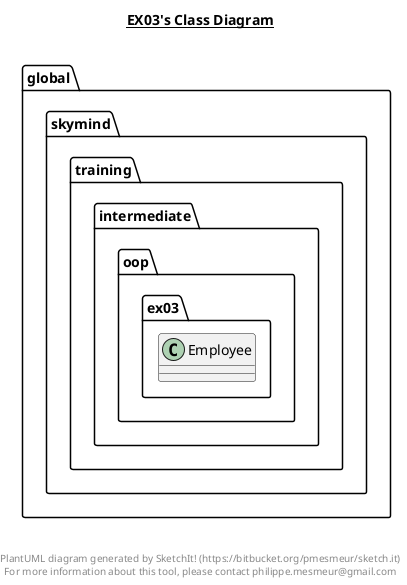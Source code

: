 @startuml

title __EX03's Class Diagram__\n

  namespace global.skymind {
    namespace training.intermediate.oop.ex03 {
      class global.skymind.training.intermediate.oop.ex03.Employee {
      }
    }
  }
  



right footer


PlantUML diagram generated by SketchIt! (https://bitbucket.org/pmesmeur/sketch.it)
For more information about this tool, please contact philippe.mesmeur@gmail.com
endfooter

@enduml
